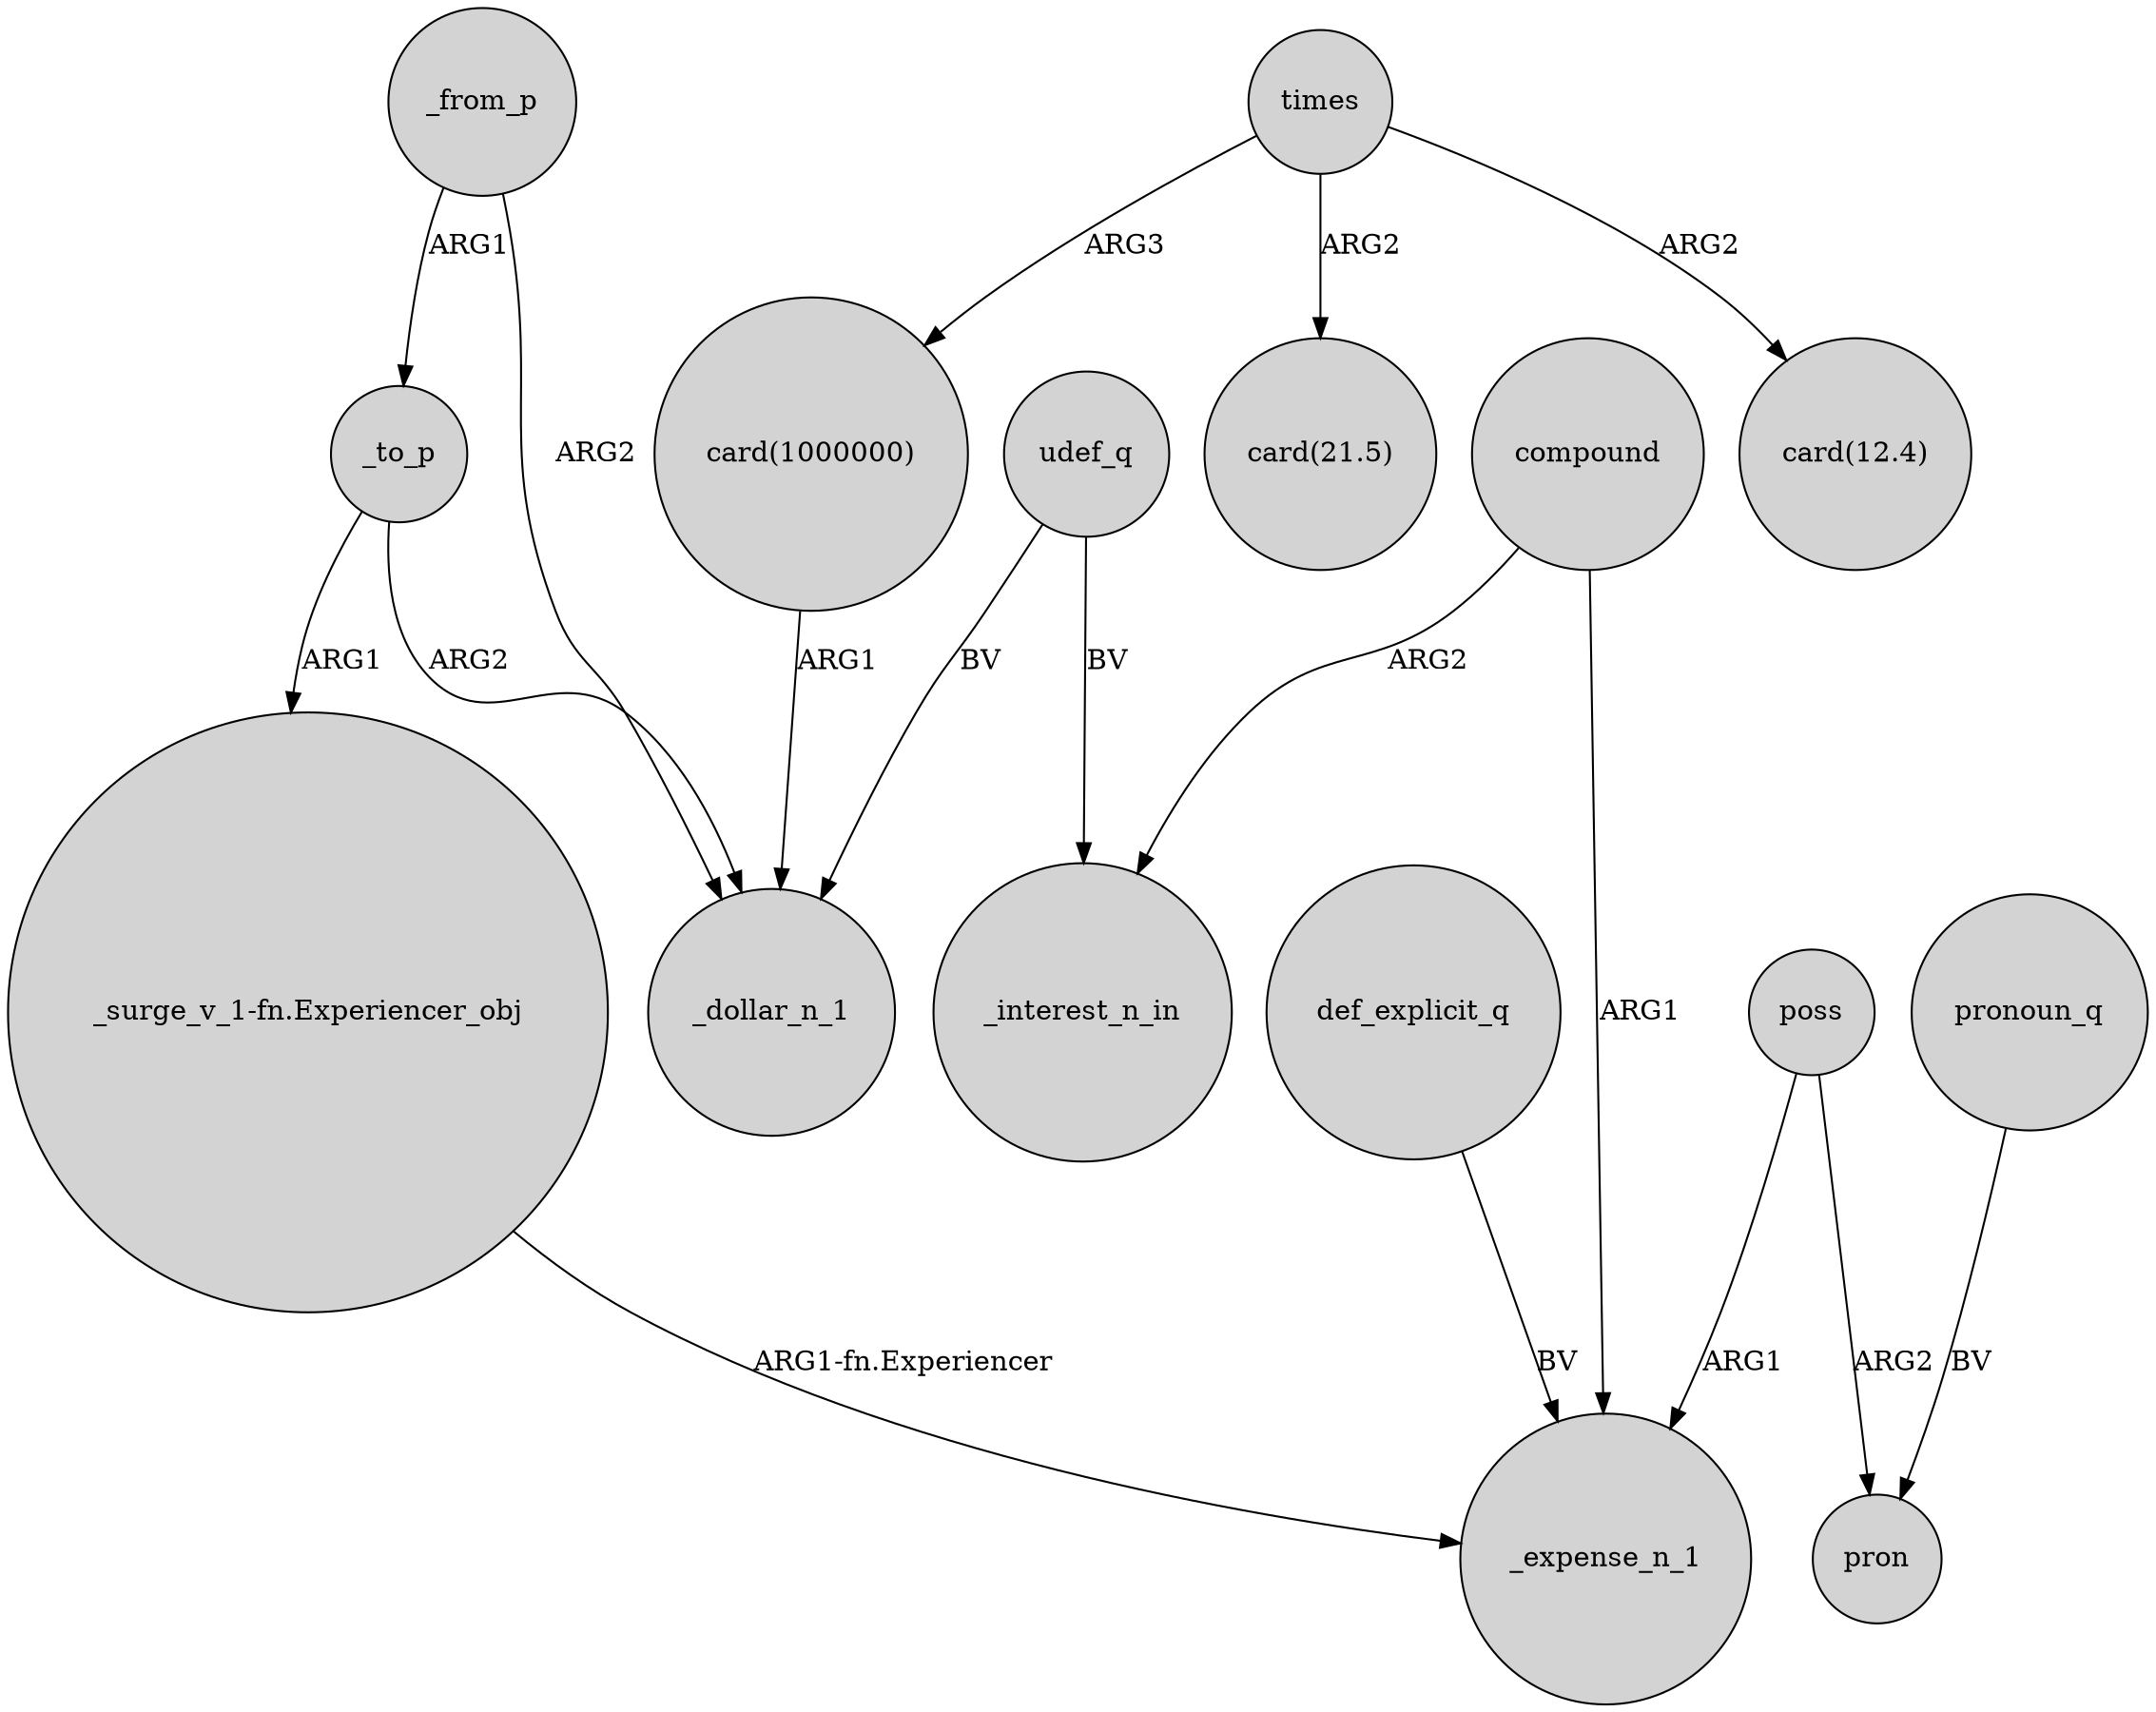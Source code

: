 digraph {
	node [shape=circle style=filled]
	times -> "card(1000000)" [label=ARG3]
	udef_q -> _interest_n_in [label=BV]
	_to_p -> _dollar_n_1 [label=ARG2]
	"_surge_v_1-fn.Experiencer_obj" -> _expense_n_1 [label="ARG1-fn.Experiencer"]
	compound -> _expense_n_1 [label=ARG1]
	udef_q -> _dollar_n_1 [label=BV]
	poss -> _expense_n_1 [label=ARG1]
	times -> "card(12.4)" [label=ARG2]
	"card(1000000)" -> _dollar_n_1 [label=ARG1]
	times -> "card(21.5)" [label=ARG2]
	pronoun_q -> pron [label=BV]
	_from_p -> _to_p [label=ARG1]
	_from_p -> _dollar_n_1 [label=ARG2]
	compound -> _interest_n_in [label=ARG2]
	poss -> pron [label=ARG2]
	_to_p -> "_surge_v_1-fn.Experiencer_obj" [label=ARG1]
	def_explicit_q -> _expense_n_1 [label=BV]
}
